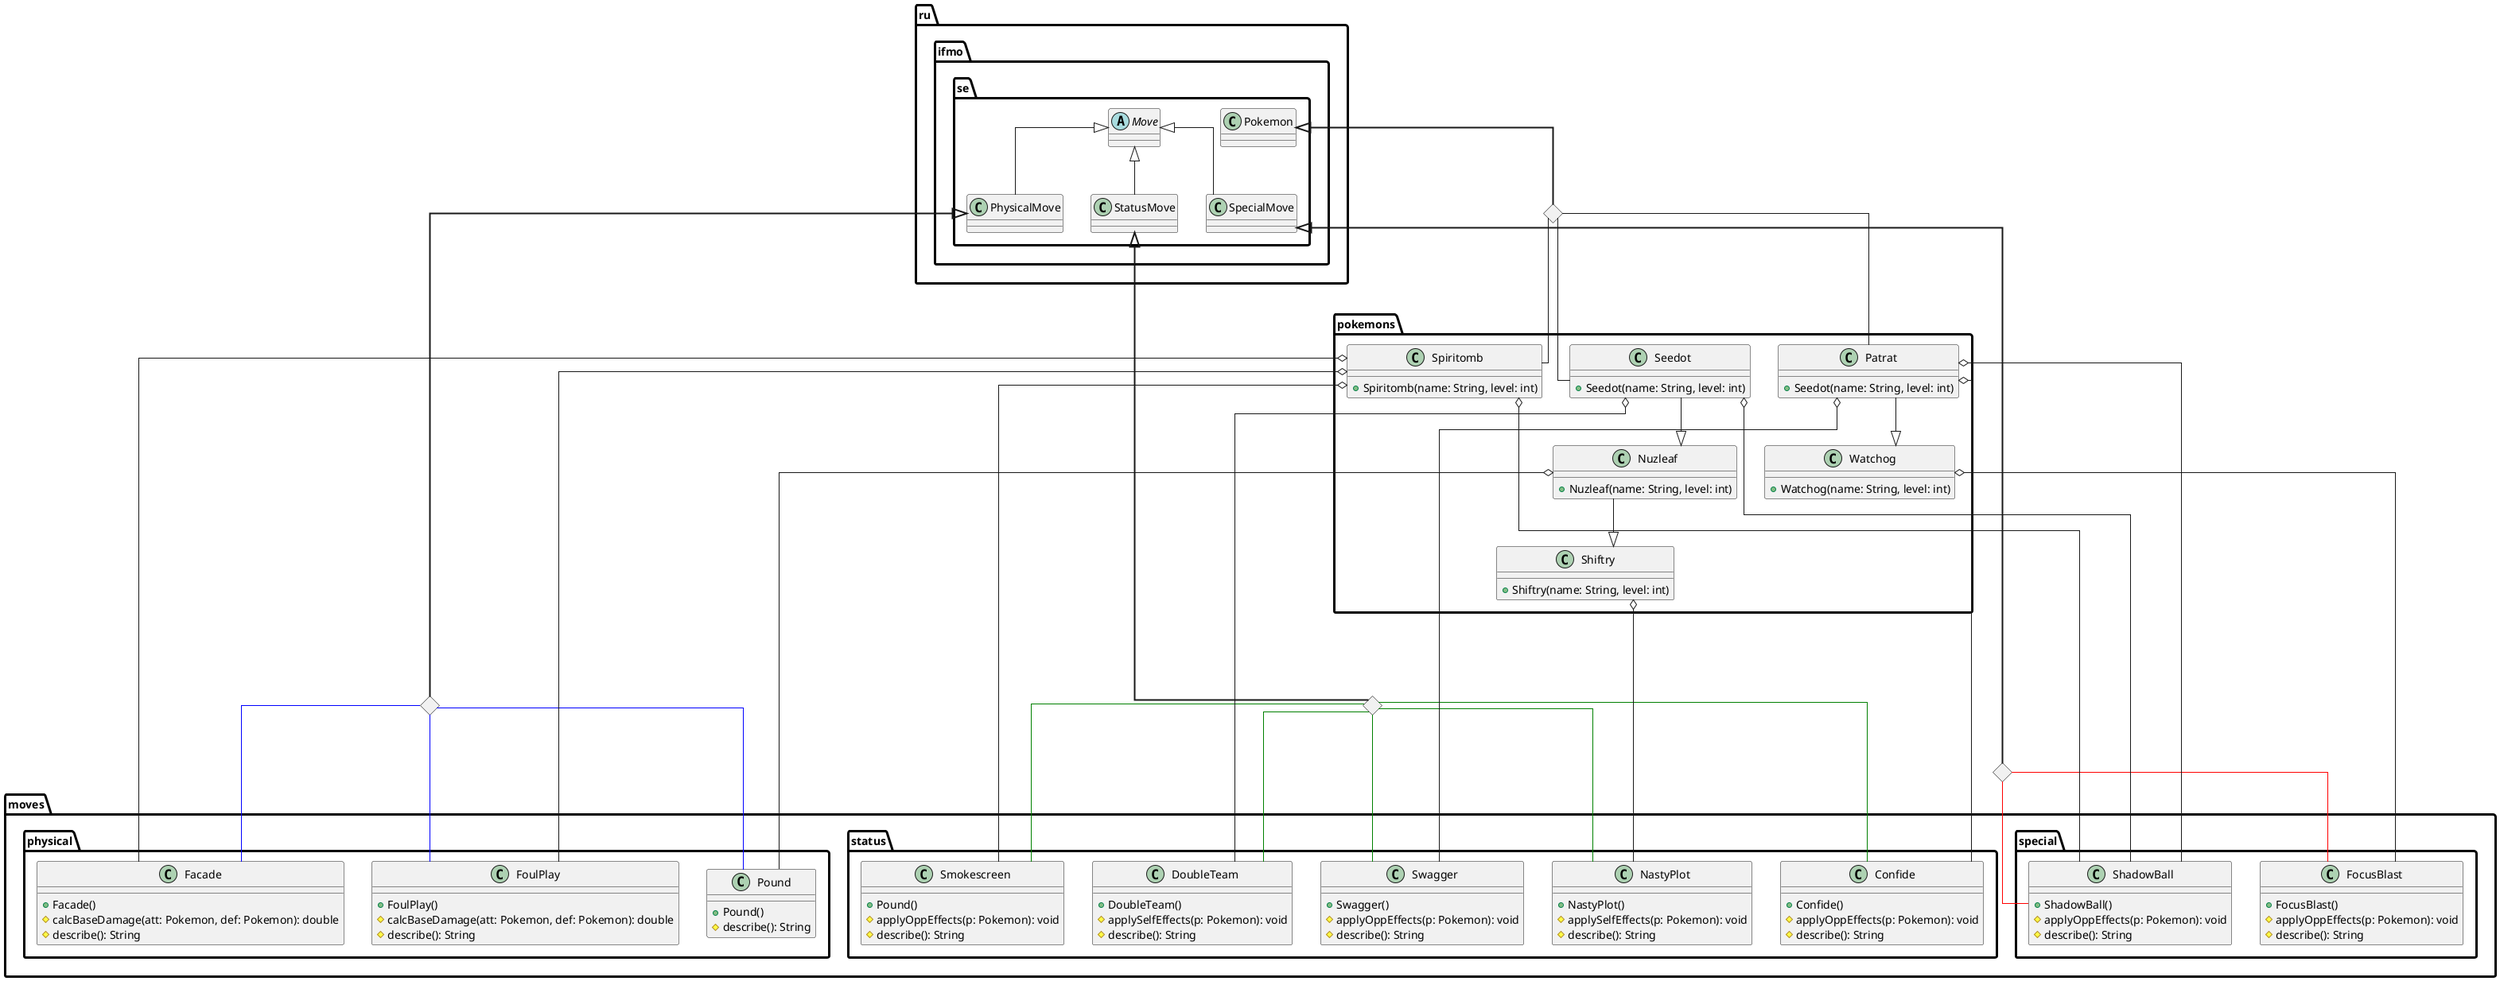 @startuml
skinparam linetype ortho
package ru.ifmo.se{
    class Pokemon
    abstract Move
    class SpecialMove
    class PhysicalMove
    class StatusMove
}
package pokemons{
    class Nuzleaf{
    + Nuzleaf(name: String, level: int)
    }
    class Patrat{
    + Seedot(name: String, level: int)
    }
    class Seedot{
    + Seedot(name: String, level: int)
    }
    class Shiftry{
    + Shiftry(name: String, level: int)
    }
    class Spiritomb{
    + Spiritomb(name: String, level: int)
    }
    class Watchog{
    + Watchog(name: String, level: int)
    }
}

package moves{
    package physical{
        class Facade{
        +Facade()
        # calcBaseDamage(att: Pokemon, def: Pokemon): double
        # describe(): String
        }
        class FoulPlay{
        +FoulPlay()
        # calcBaseDamage(att: Pokemon, def: Pokemon): double
        # describe(): String
        }
        class Pound{
        +Pound()
        # describe(): String
        }
    }
    package special{
        class FocusBlast{
        +FocusBlast()
        # applyOppEffects(p: Pokemon): void
        # describe(): String
        }
        class ShadowBall{
        +ShadowBall()
        # applyOppEffects(p: Pokemon): void
        # describe(): String
        }
    }
    package status{
        class Confide{
        +Confide()
        # applyOppEffects(p: Pokemon): void
        # describe(): String
        }
        class DoubleTeam{
        +DoubleTeam()
        # applySelfEffects(p: Pokemon): void
        # describe(): String
        }
        class NastyPlot{
        +NastyPlot()
        # applySelfEffects(p: Pokemon): void
        # describe(): String
        }
        class Smokescreen{
        +Pound()
        # applyOppEffects(p: Pokemon): void
        # describe(): String
        }
        class Swagger{
        +Swagger()
        # applyOppEffects(p: Pokemon): void
        # describe(): String
        }
    }
}
<style>
package{
    LineThickness 3
}
</style>
ru.ifmo.se.Move <|-- ru.ifmo.se.SpecialMove
ru.ifmo.se.Move <|-- ru.ifmo.se.PhysicalMove
ru.ifmo.se.Move <|-- ru.ifmo.se.StatusMove

<> connect1
connect1 --[#blue] Facade
connect1 ---[#blue] FoulPlay
connect1 --[#blue] Pound
ru.ifmo.se.PhysicalMove <|-[thickness=2] connect1
<> connect2
connect2 --[#red] FocusBlast
connect2 --[#red] ShadowBall
ru.ifmo.se.SpecialMove <|--[thickness=2] connect2
<> connect3
connect3 ---[#green] Confide
connect3 ---[#green] DoubleTeam
connect3 ---[#green] NastyPlot
connect3 ---[#green] Smokescreen
connect3 ---[#green] Swagger

ru.ifmo.se.StatusMove <|-[thickness=2] connect3

Spiritomb o--- Smokescreen
Spiritomb o--- Facade
Spiritomb o--- FoulPlay
Spiritomb o--- ShadowBall
Patrat o------ Confide
Patrat o------ ShadowBall
Patrat o------ Swagger
Watchog o------ FocusBlast
Seedot o------ DoubleTeam
Seedot o------ ShadowBall
Nuzleaf o------ Pound
Shiftry o------ NastyPlot

<> connect4
connect4 -- Seedot
Seedot -down-|> Nuzleaf
Nuzleaf -down-|> Shiftry
connect4 --- Patrat
Patrat -down-|> Watchog
connect4 -- Spiritomb
ru.ifmo.se.Pokemon <|--[thickness=2] connect4
@enduml